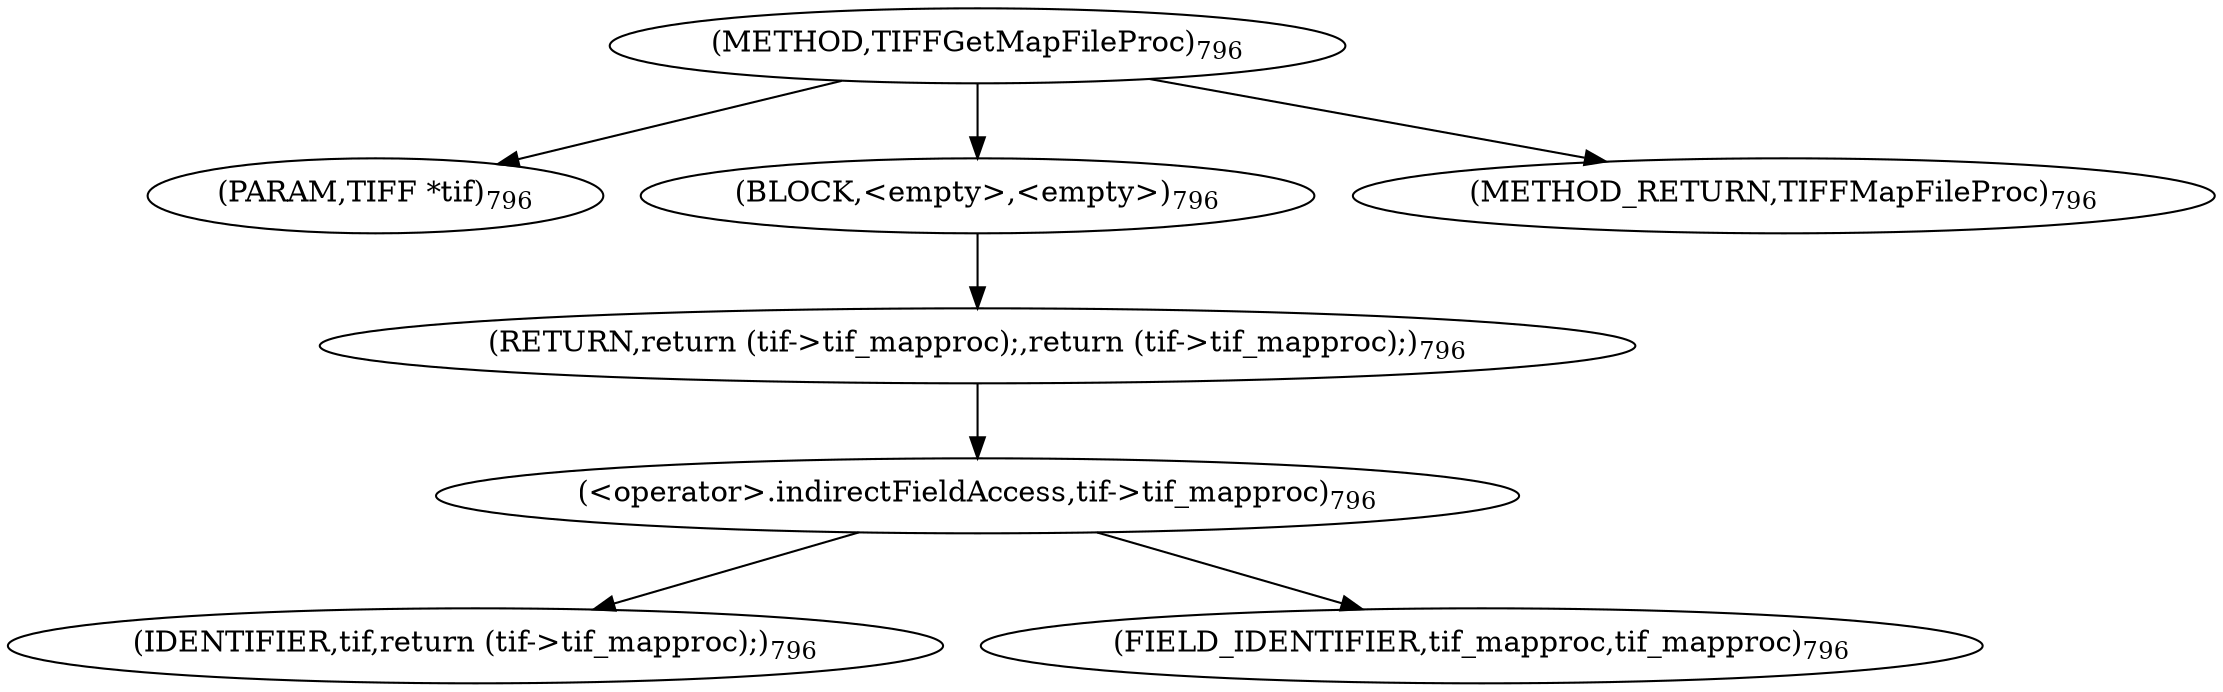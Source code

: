 digraph "TIFFGetMapFileProc" {  
"1679" [label = <(METHOD,TIFFGetMapFileProc)<SUB>796</SUB>> ]
"1680" [label = <(PARAM,TIFF *tif)<SUB>796</SUB>> ]
"1681" [label = <(BLOCK,&lt;empty&gt;,&lt;empty&gt;)<SUB>796</SUB>> ]
"1682" [label = <(RETURN,return (tif-&gt;tif_mapproc);,return (tif-&gt;tif_mapproc);)<SUB>796</SUB>> ]
"1683" [label = <(&lt;operator&gt;.indirectFieldAccess,tif-&gt;tif_mapproc)<SUB>796</SUB>> ]
"1684" [label = <(IDENTIFIER,tif,return (tif-&gt;tif_mapproc);)<SUB>796</SUB>> ]
"1685" [label = <(FIELD_IDENTIFIER,tif_mapproc,tif_mapproc)<SUB>796</SUB>> ]
"1686" [label = <(METHOD_RETURN,TIFFMapFileProc)<SUB>796</SUB>> ]
  "1679" -> "1680" 
  "1679" -> "1681" 
  "1679" -> "1686" 
  "1681" -> "1682" 
  "1682" -> "1683" 
  "1683" -> "1684" 
  "1683" -> "1685" 
}
